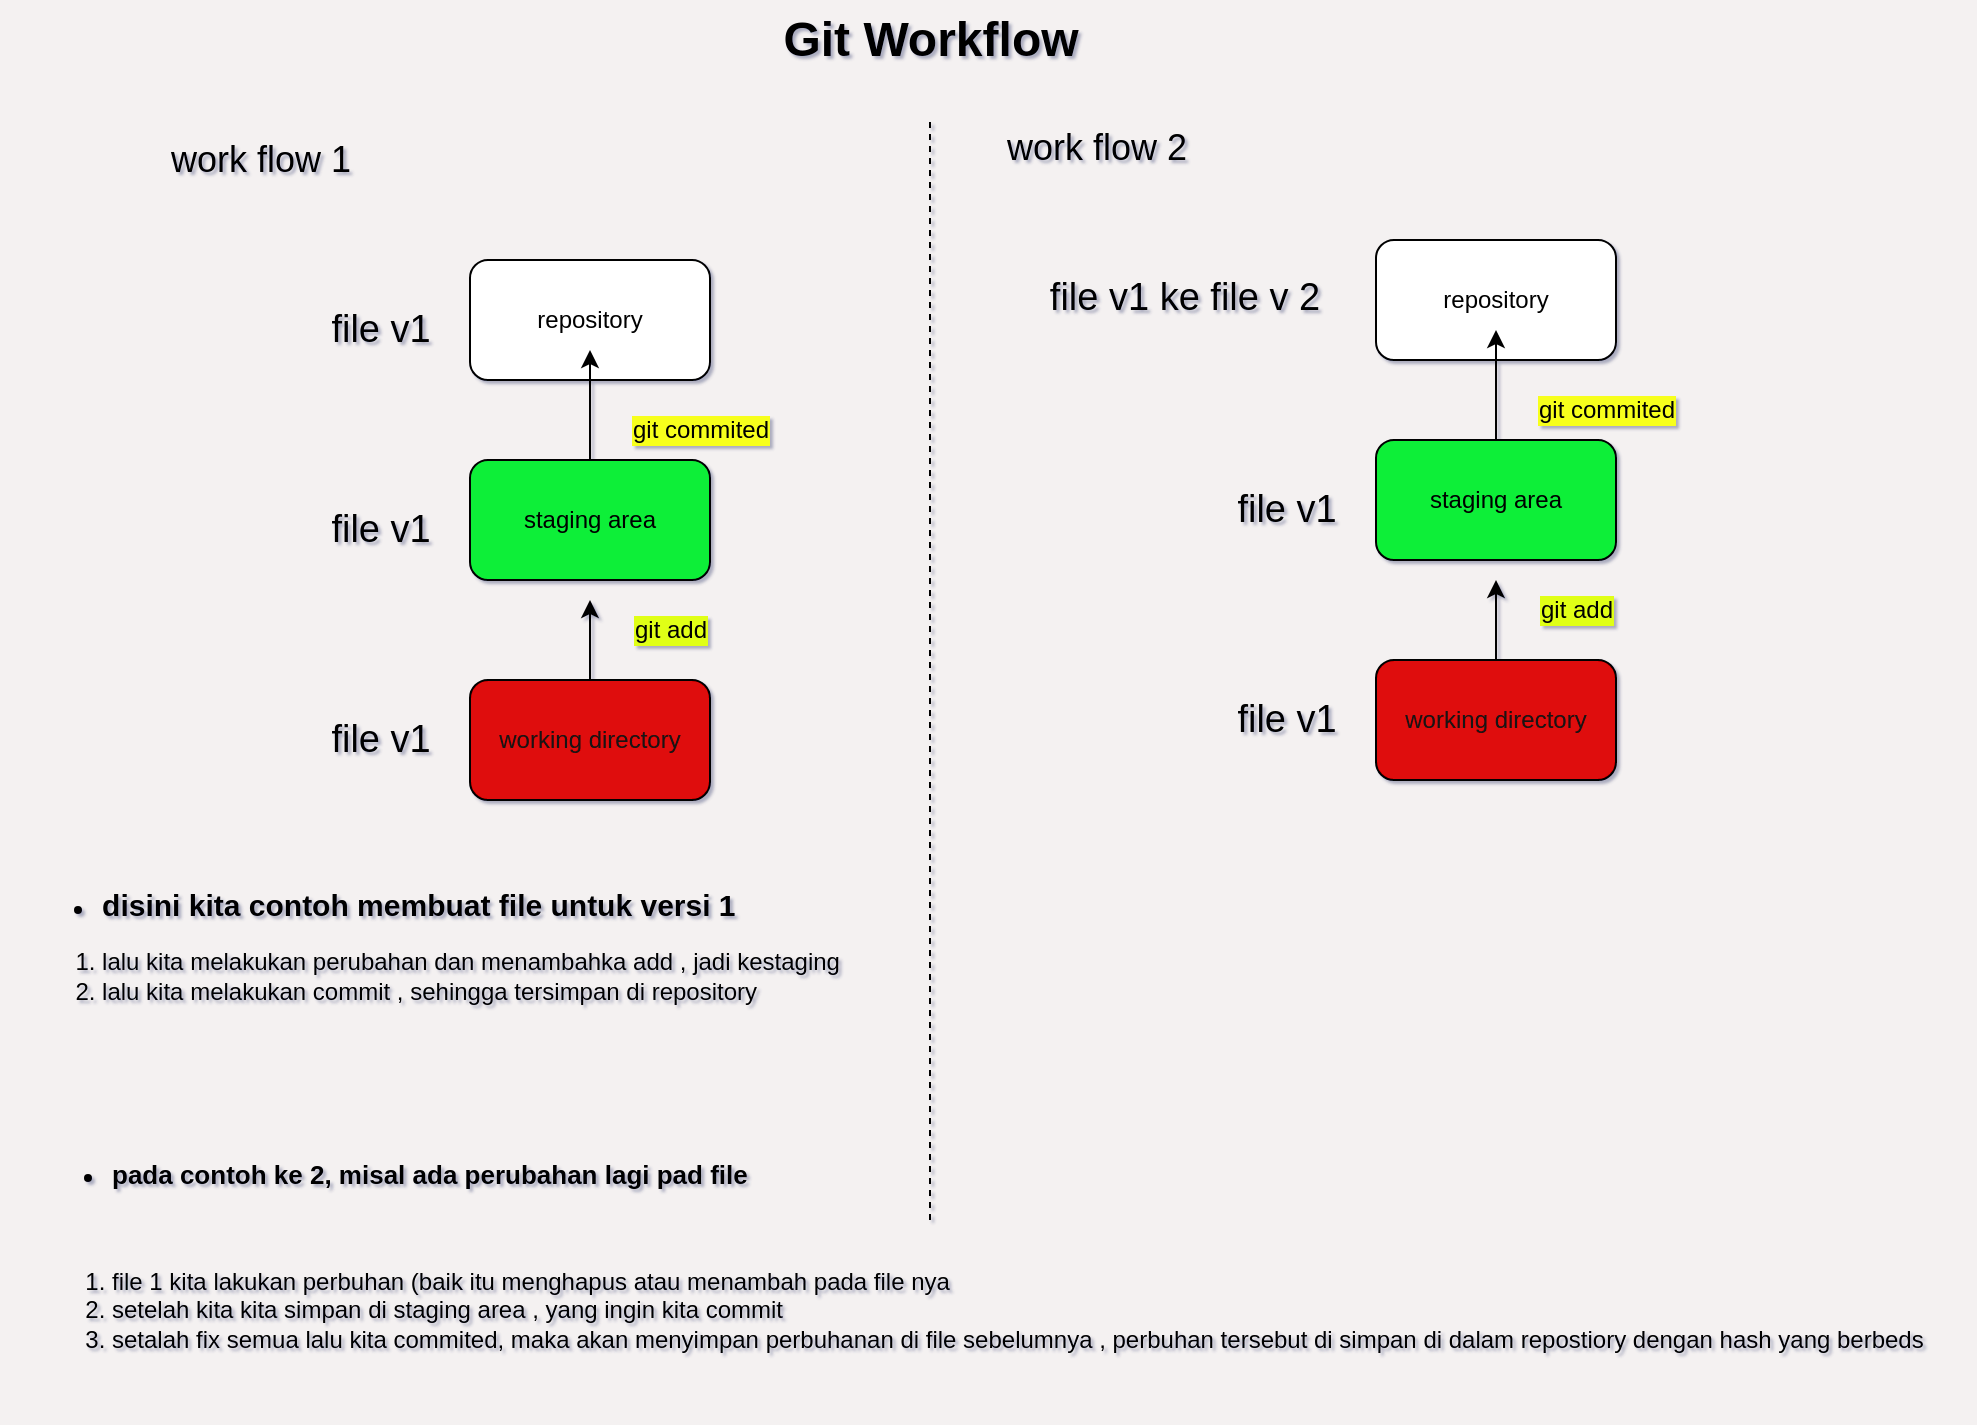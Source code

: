 <mxfile>
    <diagram id="rS89odbXj5--alf0Dl3o" name="Page-1">
        <mxGraphModel dx="1805" dy="1687" grid="1" gridSize="10" guides="1" tooltips="1" connect="1" arrows="1" fold="1" page="1" pageScale="1" pageWidth="827" pageHeight="1169" background="light-dark(#f4f1f1, #121212)" math="0" shadow="1">
            <root>
                <mxCell id="0"/>
                <mxCell id="1" parent="0"/>
                <mxCell id="2" value="" style="rounded=1;whiteSpace=wrap;html=1;" parent="1" vertex="1">
                    <mxGeometry x="210" y="120" width="120" height="60" as="geometry"/>
                </mxCell>
                <mxCell id="3" value="repository" style="text;strokeColor=none;align=center;fillColor=none;html=1;verticalAlign=middle;whiteSpace=wrap;rounded=0;" parent="1" vertex="1">
                    <mxGeometry x="240" y="135" width="60" height="30" as="geometry"/>
                </mxCell>
                <mxCell id="11" value="" style="edgeStyle=none;html=1;" parent="1" source="4" target="3" edge="1">
                    <mxGeometry relative="1" as="geometry"/>
                </mxCell>
                <mxCell id="4" value="" style="rounded=1;whiteSpace=wrap;html=1;fillColor=light-dark(#0bef39, #ededed);" parent="1" vertex="1">
                    <mxGeometry x="210" y="220" width="120" height="60" as="geometry"/>
                </mxCell>
                <mxCell id="5" value="staging area" style="text;strokeColor=none;align=center;fillColor=none;html=1;verticalAlign=middle;whiteSpace=wrap;rounded=0;" parent="1" vertex="1">
                    <mxGeometry x="230" y="235" width="80" height="30" as="geometry"/>
                </mxCell>
                <mxCell id="9" value="" style="edgeStyle=none;html=1;" parent="1" source="7" edge="1">
                    <mxGeometry relative="1" as="geometry">
                        <mxPoint x="270" y="290" as="targetPoint"/>
                    </mxGeometry>
                </mxCell>
                <mxCell id="7" value="working directory" style="rounded=1;whiteSpace=wrap;html=1;labelBackgroundColor=none;labelBorderColor=none;fillColor=light-dark(#df0707, #ededed);fontColor=light-dark(#141414, #ededed);" parent="1" vertex="1">
                    <mxGeometry x="210" y="330" width="120" height="60" as="geometry"/>
                </mxCell>
                <mxCell id="13" value="git add" style="text;html=1;align=center;verticalAlign=middle;resizable=0;points=[];autosize=1;strokeColor=none;fillColor=none;labelBackgroundColor=#E0FF19;" parent="1" vertex="1">
                    <mxGeometry x="280" y="290" width="60" height="30" as="geometry"/>
                </mxCell>
                <mxCell id="15" value="&lt;font style=&quot;font-size: 19px;&quot;&gt;file v1&lt;/font&gt;" style="text;html=1;align=center;verticalAlign=middle;resizable=0;points=[];autosize=1;strokeColor=none;fillColor=none;" parent="1" vertex="1">
                    <mxGeometry x="130" y="235" width="70" height="40" as="geometry"/>
                </mxCell>
                <mxCell id="17" value="&lt;font style=&quot;font-size: 19px;&quot;&gt;file v1&lt;/font&gt;" style="text;html=1;align=center;verticalAlign=middle;resizable=0;points=[];autosize=1;strokeColor=none;fillColor=none;rotation=0;" parent="1" vertex="1">
                    <mxGeometry x="130" y="340" width="70" height="40" as="geometry"/>
                </mxCell>
                <mxCell id="18" value="&lt;font style=&quot;font-size: 19px;&quot;&gt;file v1&lt;/font&gt;" style="text;html=1;align=center;verticalAlign=middle;resizable=0;points=[];autosize=1;strokeColor=none;fillColor=none;" parent="1" vertex="1">
                    <mxGeometry x="130" y="135" width="70" height="40" as="geometry"/>
                </mxCell>
                <mxCell id="19" value="git commited" style="text;html=1;align=center;verticalAlign=middle;resizable=0;points=[];autosize=1;strokeColor=none;fillColor=none;labelBackgroundColor=#F7FF1E;" parent="1" vertex="1">
                    <mxGeometry x="280" y="190" width="90" height="30" as="geometry"/>
                </mxCell>
                <mxCell id="20" value="&lt;font style=&quot;font-size: 18px;&quot;&gt;work flow 1&lt;/font&gt;" style="text;html=1;align=center;verticalAlign=middle;resizable=0;points=[];autosize=1;strokeColor=none;fillColor=none;" parent="1" vertex="1">
                    <mxGeometry x="50" y="50" width="110" height="40" as="geometry"/>
                </mxCell>
                <mxCell id="22" value="" style="endArrow=none;dashed=1;html=1;" parent="1" edge="1">
                    <mxGeometry width="50" height="50" relative="1" as="geometry">
                        <mxPoint x="440" y="600" as="sourcePoint"/>
                        <mxPoint x="440" y="50" as="targetPoint"/>
                    </mxGeometry>
                </mxCell>
                <mxCell id="23" value="&lt;font style=&quot;font-size: 18px;&quot;&gt;work flow 2&lt;/font&gt;" style="text;html=1;align=center;verticalAlign=middle;resizable=0;points=[];autosize=1;strokeColor=none;fillColor=none;" parent="1" vertex="1">
                    <mxGeometry x="468" y="44" width="110" height="40" as="geometry"/>
                </mxCell>
                <mxCell id="24" value="" style="rounded=1;whiteSpace=wrap;html=1;" parent="1" vertex="1">
                    <mxGeometry x="663" y="110" width="120" height="60" as="geometry"/>
                </mxCell>
                <mxCell id="25" value="repository" style="text;strokeColor=none;align=center;fillColor=none;html=1;verticalAlign=middle;whiteSpace=wrap;rounded=0;" parent="1" vertex="1">
                    <mxGeometry x="693" y="125" width="60" height="30" as="geometry"/>
                </mxCell>
                <mxCell id="26" value="" style="edgeStyle=none;html=1;" parent="1" source="27" target="25" edge="1">
                    <mxGeometry relative="1" as="geometry"/>
                </mxCell>
                <mxCell id="27" value="" style="rounded=1;whiteSpace=wrap;html=1;fillColor=light-dark(#0bef39, #ededed);" parent="1" vertex="1">
                    <mxGeometry x="663" y="210" width="120" height="60" as="geometry"/>
                </mxCell>
                <mxCell id="28" value="staging area" style="text;strokeColor=none;align=center;fillColor=none;html=1;verticalAlign=middle;whiteSpace=wrap;rounded=0;" parent="1" vertex="1">
                    <mxGeometry x="683" y="225" width="80" height="30" as="geometry"/>
                </mxCell>
                <mxCell id="29" value="" style="edgeStyle=none;html=1;" parent="1" source="30" edge="1">
                    <mxGeometry relative="1" as="geometry">
                        <mxPoint x="723" y="280" as="targetPoint"/>
                    </mxGeometry>
                </mxCell>
                <mxCell id="30" value="working directory" style="rounded=1;whiteSpace=wrap;html=1;labelBackgroundColor=none;labelBorderColor=none;fillColor=light-dark(#df0707, #ededed);fontColor=light-dark(#141414, #ededed);" parent="1" vertex="1">
                    <mxGeometry x="663" y="320" width="120" height="60" as="geometry"/>
                </mxCell>
                <mxCell id="31" value="git add" style="text;html=1;align=center;verticalAlign=middle;resizable=0;points=[];autosize=1;strokeColor=none;fillColor=none;labelBackgroundColor=#E0FF19;" parent="1" vertex="1">
                    <mxGeometry x="733" y="280" width="60" height="30" as="geometry"/>
                </mxCell>
                <mxCell id="32" value="&lt;font style=&quot;font-size: 19px;&quot;&gt;file v1&lt;/font&gt;" style="text;html=1;align=center;verticalAlign=middle;resizable=0;points=[];autosize=1;strokeColor=none;fillColor=none;" parent="1" vertex="1">
                    <mxGeometry x="583" y="225" width="70" height="40" as="geometry"/>
                </mxCell>
                <mxCell id="33" value="&lt;font style=&quot;font-size: 19px;&quot;&gt;file v1&lt;/font&gt;" style="text;html=1;align=center;verticalAlign=middle;resizable=0;points=[];autosize=1;strokeColor=none;fillColor=none;rotation=0;" parent="1" vertex="1">
                    <mxGeometry x="583" y="330" width="70" height="40" as="geometry"/>
                </mxCell>
                <mxCell id="60" value="&lt;font style=&quot;font-size: 19px;&quot;&gt;file v1 ke file v 2&lt;/font&gt;" style="text;html=1;align=center;verticalAlign=middle;resizable=0;points=[];autosize=1;strokeColor=none;fillColor=none;" parent="1" vertex="1">
                    <mxGeometry x="487" y="119" width="160" height="40" as="geometry"/>
                </mxCell>
                <mxCell id="61" value="&lt;ul&gt;&lt;li style=&quot;text-align: left;&quot;&gt;&lt;b&gt;&lt;font style=&quot;font-size: 15px;&quot;&gt;disini kita contoh membuat file untuk versi 1&lt;/font&gt;&lt;/b&gt;&lt;/li&gt;&lt;/ul&gt;&lt;ol&gt;&lt;li&gt;&lt;span style=&quot;text-align: left; background-color: transparent;&quot;&gt;lalu kita melakukan perubahan dan menambahka add , jadi kestaging&lt;/span&gt;&lt;/li&gt;&lt;li style=&quot;text-align: left;&quot;&gt;lalu kita melakukan commit , sehingga tersimpan di repository&lt;/li&gt;&lt;/ol&gt;" style="text;html=1;align=center;verticalAlign=middle;resizable=0;points=[];autosize=1;strokeColor=none;fillColor=none;" parent="1" vertex="1">
                    <mxGeometry x="-25" y="408" width="430" height="110" as="geometry"/>
                </mxCell>
                <mxCell id="62" value="&lt;ul&gt;&lt;li&gt;&lt;span style=&quot;background-color: transparent;&quot;&gt;&lt;b&gt;&lt;font style=&quot;font-size: 13px;&quot;&gt;pada contoh ke 2, misal ada perubahan lagi pad file&amp;nbsp;&lt;/font&gt;&lt;/b&gt;&lt;/span&gt;&lt;/li&gt;&lt;/ul&gt;&lt;div&gt;&lt;br&gt;&lt;/div&gt;&lt;div&gt;&lt;ol&gt;&lt;li&gt;file 1 kita lakukan perbuhan (baik itu menghapus atau menambah pada file nya&lt;/li&gt;&lt;li&gt;setelah kita kita simpan di staging area , yang ingin kita commit&lt;/li&gt;&lt;li&gt;setalah fix semua lalu kita commited, maka akan menyimpan perbuhanan di file sebelumnya , perbuhan tersebut di simpan di dalam repostiory dengan hash yang berbeds&lt;/li&gt;&lt;/ol&gt;&lt;/div&gt;" style="text;html=1;align=left;verticalAlign=middle;resizable=0;points=[];autosize=1;strokeColor=none;fillColor=none;" parent="1" vertex="1">
                    <mxGeometry x="-11" y="538" width="970" height="160" as="geometry"/>
                </mxCell>
                <mxCell id="63" value="Git Workflow" style="text;strokeColor=none;fillColor=none;html=1;fontSize=24;fontStyle=1;verticalAlign=middle;align=center;" vertex="1" parent="1">
                    <mxGeometry x="390" y="-10" width="100" height="40" as="geometry"/>
                </mxCell>
                <mxCell id="64" value="git commited" style="text;html=1;align=center;verticalAlign=middle;resizable=0;points=[];autosize=1;strokeColor=none;fillColor=none;labelBackgroundColor=#F7FF1E;" vertex="1" parent="1">
                    <mxGeometry x="733" y="180" width="90" height="30" as="geometry"/>
                </mxCell>
            </root>
        </mxGraphModel>
    </diagram>
</mxfile>